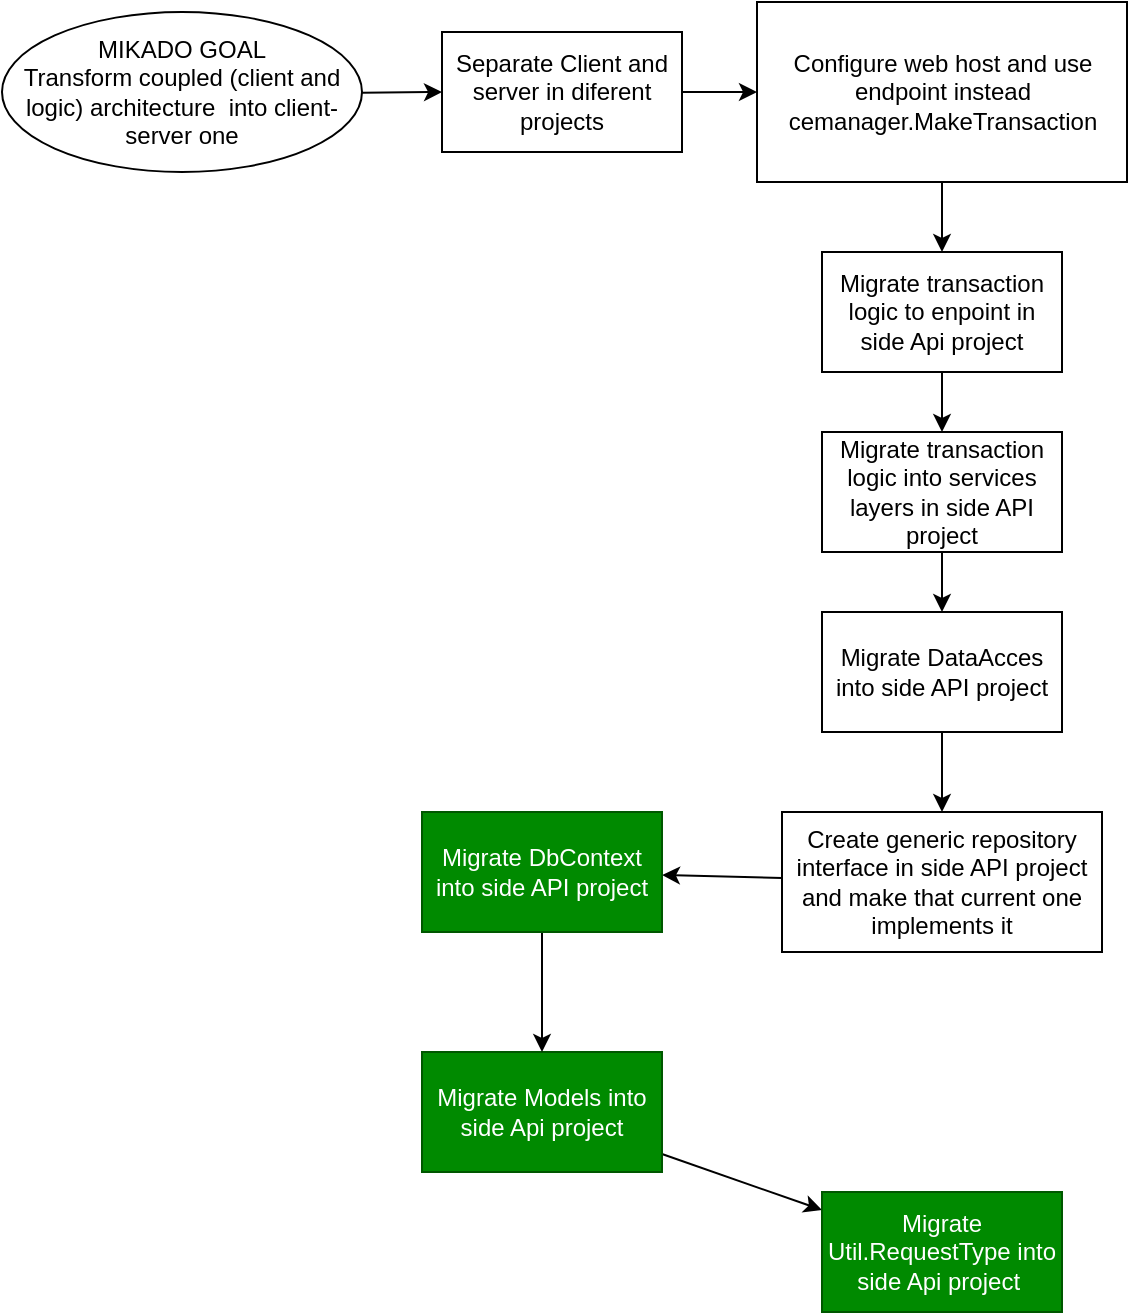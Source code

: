 <mxfile>
    <diagram id="CBvLHeb1c75yYGJDVW8A" name="Page-1">
        <mxGraphModel dx="710" dy="1078" grid="1" gridSize="10" guides="1" tooltips="1" connect="1" arrows="1" fold="1" page="1" pageScale="1" pageWidth="850" pageHeight="1100" math="0" shadow="0">
            <root>
                <mxCell id="0"/>
                <mxCell id="1" parent="0"/>
                <mxCell id="15" value="" style="edgeStyle=none;html=1;" parent="1" source="2" target="14" edge="1">
                    <mxGeometry relative="1" as="geometry"/>
                </mxCell>
                <mxCell id="2" value="MIKADO GOAL&lt;br&gt;Transform coupled (client and logic) architecture&amp;nbsp; into client-server one" style="ellipse;whiteSpace=wrap;html=1;" parent="1" vertex="1">
                    <mxGeometry y="420" width="180" height="80" as="geometry"/>
                </mxCell>
                <mxCell id="9" value="" style="edgeStyle=none;html=1;" parent="1" source="6" target="8" edge="1">
                    <mxGeometry relative="1" as="geometry"/>
                </mxCell>
                <mxCell id="6" value="Configure web host and&amp;nbsp;use endpoint instead cemanager.MakeTransaction" style="whiteSpace=wrap;html=1;" parent="1" vertex="1">
                    <mxGeometry x="377.5" y="415" width="185" height="90" as="geometry"/>
                </mxCell>
                <mxCell id="26" value="" style="edgeStyle=none;html=1;" parent="1" source="8" target="25" edge="1">
                    <mxGeometry relative="1" as="geometry"/>
                </mxCell>
                <mxCell id="8" value="Migrate transaction logic to enpoint in side Api project" style="whiteSpace=wrap;html=1;" parent="1" vertex="1">
                    <mxGeometry x="410" y="540" width="120" height="60" as="geometry"/>
                </mxCell>
                <mxCell id="13" value="" style="edgeStyle=none;html=1;" parent="1" source="10" target="12" edge="1">
                    <mxGeometry relative="1" as="geometry"/>
                </mxCell>
                <mxCell id="10" value="Migrate Models into side Api project" style="whiteSpace=wrap;html=1;fillColor=#008a00;fontColor=#ffffff;strokeColor=#005700;" parent="1" vertex="1">
                    <mxGeometry x="210" y="940" width="120" height="60" as="geometry"/>
                </mxCell>
                <mxCell id="12" value="Migrate Util.RequestType into side Api project&amp;nbsp;" style="whiteSpace=wrap;html=1;fillColor=#008a00;fontColor=#ffffff;strokeColor=#005700;" parent="1" vertex="1">
                    <mxGeometry x="410" y="1010" width="120" height="60" as="geometry"/>
                </mxCell>
                <mxCell id="16" style="edgeStyle=none;html=1;" parent="1" source="14" target="6" edge="1">
                    <mxGeometry relative="1" as="geometry"/>
                </mxCell>
                <mxCell id="14" value="Separate Client and server in diferent projects" style="whiteSpace=wrap;html=1;" parent="1" vertex="1">
                    <mxGeometry x="220" y="430" width="120" height="60" as="geometry"/>
                </mxCell>
                <mxCell id="30" value="" style="edgeStyle=none;html=1;" parent="1" source="19" target="29" edge="1">
                    <mxGeometry relative="1" as="geometry"/>
                </mxCell>
                <mxCell id="19" value="Migrate DataAcces into side API project" style="whiteSpace=wrap;html=1;" parent="1" vertex="1">
                    <mxGeometry x="410" y="720" width="120" height="60" as="geometry"/>
                </mxCell>
                <mxCell id="27" style="edgeStyle=none;html=1;" parent="1" source="25" target="19" edge="1">
                    <mxGeometry relative="1" as="geometry"/>
                </mxCell>
                <mxCell id="25" value="Migrate transaction logic into services layers in side API project" style="whiteSpace=wrap;html=1;" parent="1" vertex="1">
                    <mxGeometry x="410" y="630" width="120" height="60" as="geometry"/>
                </mxCell>
                <mxCell id="32" value="" style="edgeStyle=none;html=1;" parent="1" source="29" target="31" edge="1">
                    <mxGeometry relative="1" as="geometry"/>
                </mxCell>
                <mxCell id="29" value="Create generic repository interface in side API project and make that current one implements it" style="whiteSpace=wrap;html=1;" parent="1" vertex="1">
                    <mxGeometry x="390" y="820" width="160" height="70" as="geometry"/>
                </mxCell>
                <mxCell id="33" style="edgeStyle=none;html=1;" parent="1" source="31" target="10" edge="1">
                    <mxGeometry relative="1" as="geometry"/>
                </mxCell>
                <mxCell id="31" value="Migrate DbContext into side API project" style="whiteSpace=wrap;html=1;fillColor=#008a00;fontColor=#ffffff;strokeColor=#005700;" parent="1" vertex="1">
                    <mxGeometry x="210" y="820" width="120" height="60" as="geometry"/>
                </mxCell>
            </root>
        </mxGraphModel>
    </diagram>
</mxfile>